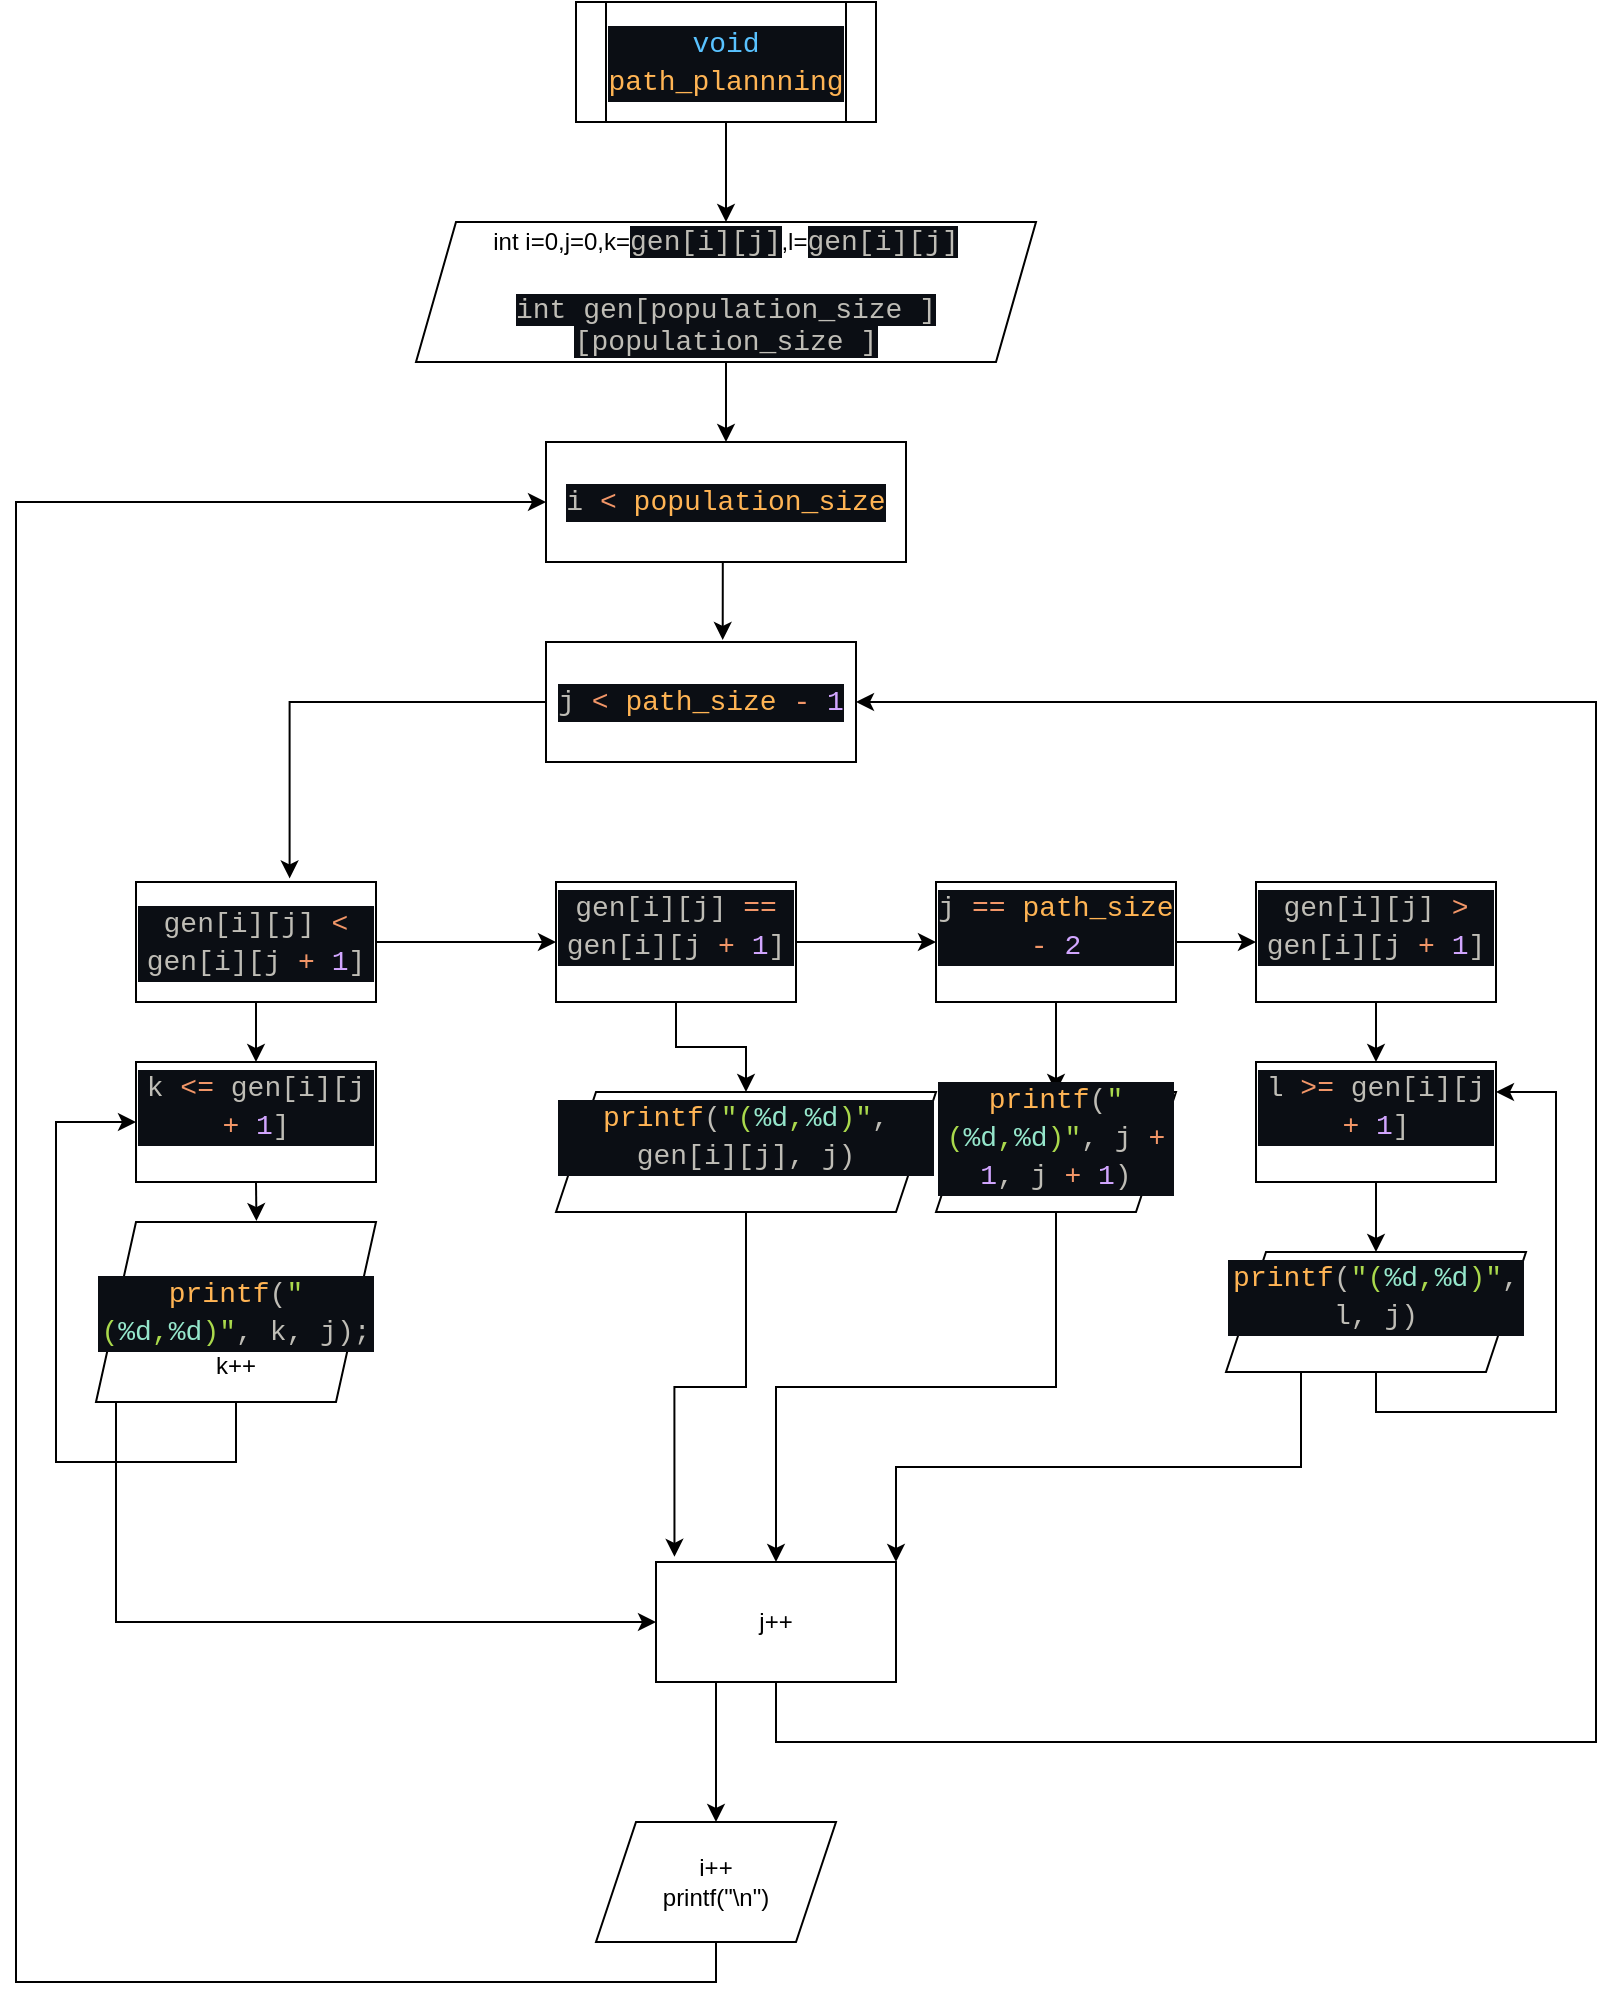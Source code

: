 <mxfile version="20.7.4" type="device"><diagram id="C5RBs43oDa-KdzZeNtuy" name="Page-1"><mxGraphModel dx="2625" dy="1468" grid="1" gridSize="10" guides="1" tooltips="1" connect="1" arrows="1" fold="1" page="1" pageScale="1" pageWidth="827" pageHeight="1169" math="0" shadow="0"><root><mxCell id="WIyWlLk6GJQsqaUBKTNV-0"/><mxCell id="WIyWlLk6GJQsqaUBKTNV-1" parent="WIyWlLk6GJQsqaUBKTNV-0"/><mxCell id="CQpk1y4BakxCXjihUG9h-25" style="edgeStyle=orthogonalEdgeStyle;rounded=0;orthogonalLoop=1;jettySize=auto;html=1;exitX=0.5;exitY=1;exitDx=0;exitDy=0;entryX=0.5;entryY=0;entryDx=0;entryDy=0;" edge="1" parent="WIyWlLk6GJQsqaUBKTNV-1" source="CQpk1y4BakxCXjihUG9h-0" target="CQpk1y4BakxCXjihUG9h-1"><mxGeometry relative="1" as="geometry"/></mxCell><mxCell id="CQpk1y4BakxCXjihUG9h-0" value="&lt;div style=&quot;color: rgb(191, 189, 182); background-color: rgb(11, 14, 20); font-family: Consolas, &amp;quot;Courier New&amp;quot;, monospace; font-size: 14px; line-height: 19px;&quot;&gt;&lt;span style=&quot;color: #59c2ff;&quot;&gt;void&lt;/span&gt; &lt;span style=&quot;color: #ffb454;&quot;&gt;path_plannning&lt;/span&gt;&lt;/div&gt;" style="shape=process;whiteSpace=wrap;html=1;backgroundOutline=1;" vertex="1" parent="WIyWlLk6GJQsqaUBKTNV-1"><mxGeometry x="310" y="40" width="150" height="60" as="geometry"/></mxCell><mxCell id="CQpk1y4BakxCXjihUG9h-24" style="edgeStyle=orthogonalEdgeStyle;rounded=0;orthogonalLoop=1;jettySize=auto;html=1;exitX=0.5;exitY=1;exitDx=0;exitDy=0;entryX=0.5;entryY=0;entryDx=0;entryDy=0;" edge="1" parent="WIyWlLk6GJQsqaUBKTNV-1" source="CQpk1y4BakxCXjihUG9h-1" target="CQpk1y4BakxCXjihUG9h-2"><mxGeometry relative="1" as="geometry"/></mxCell><mxCell id="CQpk1y4BakxCXjihUG9h-1" value="int i=0,j=0,k=&lt;span style=&quot;background-color: rgb(11, 14, 20); color: rgb(191, 189, 182); font-family: Consolas, &amp;quot;Courier New&amp;quot;, monospace; font-size: 14px;&quot;&gt;gen&lt;/span&gt;&lt;span style=&quot;background-color: rgb(11, 14, 20); color: rgb(191, 189, 182); font-family: Consolas, &amp;quot;Courier New&amp;quot;, monospace; font-size: 14px;&quot;&gt;[&lt;/span&gt;&lt;span style=&quot;background-color: rgb(11, 14, 20); color: rgb(191, 189, 182); font-family: Consolas, &amp;quot;Courier New&amp;quot;, monospace; font-size: 14px;&quot;&gt;i&lt;/span&gt;&lt;span style=&quot;background-color: rgb(11, 14, 20); color: rgb(191, 189, 182); font-family: Consolas, &amp;quot;Courier New&amp;quot;, monospace; font-size: 14px;&quot;&gt;][&lt;/span&gt;&lt;span style=&quot;background-color: rgb(11, 14, 20); color: rgb(191, 189, 182); font-family: Consolas, &amp;quot;Courier New&amp;quot;, monospace; font-size: 14px;&quot;&gt;j&lt;/span&gt;&lt;span style=&quot;background-color: rgb(11, 14, 20); color: rgb(191, 189, 182); font-family: Consolas, &amp;quot;Courier New&amp;quot;, monospace; font-size: 14px;&quot;&gt;]&lt;/span&gt;&lt;span style=&quot;background-color: initial;&quot;&gt;,l=&lt;/span&gt;&lt;span style=&quot;background-color: rgb(11, 14, 20); color: rgb(191, 189, 182); font-family: Consolas, &amp;quot;Courier New&amp;quot;, monospace; font-size: 14px;&quot;&gt;gen&lt;/span&gt;&lt;span style=&quot;background-color: rgb(11, 14, 20); color: rgb(191, 189, 182); font-family: Consolas, &amp;quot;Courier New&amp;quot;, monospace; font-size: 14px;&quot;&gt;[&lt;/span&gt;&lt;span style=&quot;background-color: rgb(11, 14, 20); color: rgb(191, 189, 182); font-family: Consolas, &amp;quot;Courier New&amp;quot;, monospace; font-size: 14px;&quot;&gt;i&lt;/span&gt;&lt;span style=&quot;background-color: rgb(11, 14, 20); color: rgb(191, 189, 182); font-family: Consolas, &amp;quot;Courier New&amp;quot;, monospace; font-size: 14px;&quot;&gt;][&lt;/span&gt;&lt;span style=&quot;background-color: rgb(11, 14, 20); color: rgb(191, 189, 182); font-family: Consolas, &amp;quot;Courier New&amp;quot;, monospace; font-size: 14px;&quot;&gt;j&lt;/span&gt;&lt;span style=&quot;background-color: rgb(11, 14, 20); color: rgb(191, 189, 182); font-family: Consolas, &amp;quot;Courier New&amp;quot;, monospace; font-size: 14px;&quot;&gt;]&lt;br&gt;&lt;br&gt;int gen[population_size ][population_size ]&lt;br&gt;&lt;/span&gt;" style="shape=parallelogram;perimeter=parallelogramPerimeter;whiteSpace=wrap;html=1;fixedSize=1;" vertex="1" parent="WIyWlLk6GJQsqaUBKTNV-1"><mxGeometry x="230" y="150" width="310" height="70" as="geometry"/></mxCell><mxCell id="CQpk1y4BakxCXjihUG9h-23" style="edgeStyle=orthogonalEdgeStyle;rounded=0;orthogonalLoop=1;jettySize=auto;html=1;exitX=0.5;exitY=1;exitDx=0;exitDy=0;entryX=0.57;entryY=-0.017;entryDx=0;entryDy=0;entryPerimeter=0;" edge="1" parent="WIyWlLk6GJQsqaUBKTNV-1" source="CQpk1y4BakxCXjihUG9h-2" target="CQpk1y4BakxCXjihUG9h-3"><mxGeometry relative="1" as="geometry"/></mxCell><mxCell id="CQpk1y4BakxCXjihUG9h-2" value="&lt;div style=&quot;color: rgb(191, 189, 182); background-color: rgb(11, 14, 20); font-family: Consolas, &amp;quot;Courier New&amp;quot;, monospace; font-size: 14px; line-height: 19px;&quot;&gt;i &lt;span style=&quot;color: #f29668;&quot;&gt;&amp;lt;&lt;/span&gt; &lt;span style=&quot;color: #ffb454;&quot;&gt;population_size&lt;/span&gt;&lt;/div&gt;" style="rounded=0;whiteSpace=wrap;html=1;" vertex="1" parent="WIyWlLk6GJQsqaUBKTNV-1"><mxGeometry x="295" y="260" width="180" height="60" as="geometry"/></mxCell><mxCell id="CQpk1y4BakxCXjihUG9h-19" style="edgeStyle=orthogonalEdgeStyle;rounded=0;orthogonalLoop=1;jettySize=auto;html=1;exitX=0;exitY=0.5;exitDx=0;exitDy=0;entryX=0.64;entryY=-0.03;entryDx=0;entryDy=0;entryPerimeter=0;" edge="1" parent="WIyWlLk6GJQsqaUBKTNV-1" source="CQpk1y4BakxCXjihUG9h-3" target="CQpk1y4BakxCXjihUG9h-4"><mxGeometry relative="1" as="geometry"/></mxCell><mxCell id="CQpk1y4BakxCXjihUG9h-3" value="&lt;div style=&quot;color: rgb(191, 189, 182); background-color: rgb(11, 14, 20); font-family: Consolas, &amp;quot;Courier New&amp;quot;, monospace; font-size: 14px; line-height: 19px;&quot;&gt;j &lt;span style=&quot;color: #f29668;&quot;&gt;&amp;lt;&lt;/span&gt; &lt;span style=&quot;color: #ffb454;&quot;&gt;path_size&lt;/span&gt; &lt;span style=&quot;color: #f29668;&quot;&gt;-&lt;/span&gt; &lt;span style=&quot;color: #d2a6ff;&quot;&gt;1&lt;/span&gt;&lt;/div&gt;" style="rounded=0;whiteSpace=wrap;html=1;" vertex="1" parent="WIyWlLk6GJQsqaUBKTNV-1"><mxGeometry x="295" y="360" width="155" height="60" as="geometry"/></mxCell><mxCell id="CQpk1y4BakxCXjihUG9h-14" style="edgeStyle=orthogonalEdgeStyle;rounded=0;orthogonalLoop=1;jettySize=auto;html=1;exitX=0.5;exitY=1;exitDx=0;exitDy=0;entryX=0.5;entryY=0;entryDx=0;entryDy=0;" edge="1" parent="WIyWlLk6GJQsqaUBKTNV-1" source="CQpk1y4BakxCXjihUG9h-4" target="CQpk1y4BakxCXjihUG9h-8"><mxGeometry relative="1" as="geometry"/></mxCell><mxCell id="CQpk1y4BakxCXjihUG9h-20" style="edgeStyle=orthogonalEdgeStyle;rounded=0;orthogonalLoop=1;jettySize=auto;html=1;exitX=1;exitY=0.5;exitDx=0;exitDy=0;entryX=0;entryY=0.5;entryDx=0;entryDy=0;" edge="1" parent="WIyWlLk6GJQsqaUBKTNV-1" source="CQpk1y4BakxCXjihUG9h-4" target="CQpk1y4BakxCXjihUG9h-5"><mxGeometry relative="1" as="geometry"/></mxCell><mxCell id="CQpk1y4BakxCXjihUG9h-4" value="&lt;div style=&quot;color: rgb(191, 189, 182); background-color: rgb(11, 14, 20); font-family: Consolas, &amp;quot;Courier New&amp;quot;, monospace; font-size: 14px; line-height: 19px;&quot;&gt;gen[i][j] &lt;span style=&quot;color: #f29668;&quot;&gt;&amp;lt;&lt;/span&gt; gen[i][j &lt;span style=&quot;color: #f29668;&quot;&gt;+&lt;/span&gt; &lt;span style=&quot;color: #d2a6ff;&quot;&gt;1&lt;/span&gt;]&lt;/div&gt;" style="rounded=0;whiteSpace=wrap;html=1;" vertex="1" parent="WIyWlLk6GJQsqaUBKTNV-1"><mxGeometry x="90" y="480" width="120" height="60" as="geometry"/></mxCell><mxCell id="CQpk1y4BakxCXjihUG9h-21" style="edgeStyle=orthogonalEdgeStyle;rounded=0;orthogonalLoop=1;jettySize=auto;html=1;exitX=1;exitY=0.5;exitDx=0;exitDy=0;entryX=0;entryY=0.5;entryDx=0;entryDy=0;" edge="1" parent="WIyWlLk6GJQsqaUBKTNV-1" source="CQpk1y4BakxCXjihUG9h-5" target="CQpk1y4BakxCXjihUG9h-6"><mxGeometry relative="1" as="geometry"/></mxCell><mxCell id="CQpk1y4BakxCXjihUG9h-27" style="edgeStyle=orthogonalEdgeStyle;rounded=0;orthogonalLoop=1;jettySize=auto;html=1;exitX=0.5;exitY=1;exitDx=0;exitDy=0;" edge="1" parent="WIyWlLk6GJQsqaUBKTNV-1" source="CQpk1y4BakxCXjihUG9h-5" target="CQpk1y4BakxCXjihUG9h-26"><mxGeometry relative="1" as="geometry"/></mxCell><mxCell id="CQpk1y4BakxCXjihUG9h-5" value="&#10;&lt;div style=&quot;color: rgb(191, 189, 182); background-color: rgb(11, 14, 20); font-family: Consolas, &amp;quot;Courier New&amp;quot;, monospace; font-weight: normal; font-size: 14px; line-height: 19px;&quot;&gt;&lt;div&gt;&lt;span style=&quot;color: #bfbdb6;&quot;&gt;gen&lt;/span&gt;&lt;span style=&quot;color: #bfbdb6;&quot;&gt;[&lt;/span&gt;&lt;span style=&quot;color: #bfbdb6;&quot;&gt;i&lt;/span&gt;&lt;span style=&quot;color: #bfbdb6;&quot;&gt;][&lt;/span&gt;&lt;span style=&quot;color: #bfbdb6;&quot;&gt;j&lt;/span&gt;&lt;span style=&quot;color: #bfbdb6;&quot;&gt;] &lt;/span&gt;&lt;span style=&quot;color: #f29668;&quot;&gt;==&lt;/span&gt;&lt;span style=&quot;color: #bfbdb6;&quot;&gt; &lt;/span&gt;&lt;span style=&quot;color: #bfbdb6;&quot;&gt;gen&lt;/span&gt;&lt;span style=&quot;color: #bfbdb6;&quot;&gt;[&lt;/span&gt;&lt;span style=&quot;color: #bfbdb6;&quot;&gt;i&lt;/span&gt;&lt;span style=&quot;color: #bfbdb6;&quot;&gt;][&lt;/span&gt;&lt;span style=&quot;color: #bfbdb6;&quot;&gt;j&lt;/span&gt;&lt;span style=&quot;color: #bfbdb6;&quot;&gt; &lt;/span&gt;&lt;span style=&quot;color: #f29668;&quot;&gt;+&lt;/span&gt;&lt;span style=&quot;color: #bfbdb6;&quot;&gt; &lt;/span&gt;&lt;span style=&quot;color: #d2a6ff;&quot;&gt;1&lt;/span&gt;&lt;span style=&quot;color: #bfbdb6;&quot;&gt;]&lt;/span&gt;&lt;/div&gt;&lt;/div&gt;&#10;&#10;" style="rounded=0;whiteSpace=wrap;html=1;" vertex="1" parent="WIyWlLk6GJQsqaUBKTNV-1"><mxGeometry x="300" y="480" width="120" height="60" as="geometry"/></mxCell><mxCell id="CQpk1y4BakxCXjihUG9h-22" style="edgeStyle=orthogonalEdgeStyle;rounded=0;orthogonalLoop=1;jettySize=auto;html=1;exitX=1;exitY=0.5;exitDx=0;exitDy=0;entryX=0;entryY=0.5;entryDx=0;entryDy=0;" edge="1" parent="WIyWlLk6GJQsqaUBKTNV-1" source="CQpk1y4BakxCXjihUG9h-6" target="CQpk1y4BakxCXjihUG9h-7"><mxGeometry relative="1" as="geometry"/></mxCell><mxCell id="CQpk1y4BakxCXjihUG9h-29" style="edgeStyle=orthogonalEdgeStyle;rounded=0;orthogonalLoop=1;jettySize=auto;html=1;exitX=0.5;exitY=1;exitDx=0;exitDy=0;entryX=0.5;entryY=0;entryDx=0;entryDy=0;" edge="1" parent="WIyWlLk6GJQsqaUBKTNV-1" source="CQpk1y4BakxCXjihUG9h-6" target="CQpk1y4BakxCXjihUG9h-28"><mxGeometry relative="1" as="geometry"/></mxCell><mxCell id="CQpk1y4BakxCXjihUG9h-6" value="&#10;&lt;div style=&quot;color: rgb(191, 189, 182); background-color: rgb(11, 14, 20); font-family: Consolas, &amp;quot;Courier New&amp;quot;, monospace; font-weight: normal; font-size: 14px; line-height: 19px;&quot;&gt;&lt;div&gt;&lt;span style=&quot;color: #bfbdb6;&quot;&gt;j&lt;/span&gt;&lt;span style=&quot;color: #bfbdb6;&quot;&gt; &lt;/span&gt;&lt;span style=&quot;color: #f29668;&quot;&gt;==&lt;/span&gt;&lt;span style=&quot;color: #bfbdb6;&quot;&gt; &lt;/span&gt;&lt;span style=&quot;color: #ffb454;&quot;&gt;path_size&lt;/span&gt;&lt;span style=&quot;color: #bfbdb6;&quot;&gt; &lt;/span&gt;&lt;span style=&quot;color: #f29668;&quot;&gt;-&lt;/span&gt;&lt;span style=&quot;color: #bfbdb6;&quot;&gt; &lt;/span&gt;&lt;span style=&quot;color: #d2a6ff;&quot;&gt;2&lt;/span&gt;&lt;/div&gt;&lt;/div&gt;&#10;&#10;" style="rounded=0;whiteSpace=wrap;html=1;" vertex="1" parent="WIyWlLk6GJQsqaUBKTNV-1"><mxGeometry x="490" y="480" width="120" height="60" as="geometry"/></mxCell><mxCell id="CQpk1y4BakxCXjihUG9h-15" style="edgeStyle=orthogonalEdgeStyle;rounded=0;orthogonalLoop=1;jettySize=auto;html=1;exitX=0.5;exitY=1;exitDx=0;exitDy=0;" edge="1" parent="WIyWlLk6GJQsqaUBKTNV-1" source="CQpk1y4BakxCXjihUG9h-7" target="CQpk1y4BakxCXjihUG9h-9"><mxGeometry relative="1" as="geometry"/></mxCell><mxCell id="CQpk1y4BakxCXjihUG9h-7" value="&#10;&lt;div style=&quot;color: rgb(191, 189, 182); background-color: rgb(11, 14, 20); font-family: Consolas, &amp;quot;Courier New&amp;quot;, monospace; font-weight: normal; font-size: 14px; line-height: 19px;&quot;&gt;&lt;div&gt;&lt;span style=&quot;color: #bfbdb6;&quot;&gt;gen&lt;/span&gt;&lt;span style=&quot;color: #bfbdb6;&quot;&gt;[&lt;/span&gt;&lt;span style=&quot;color: #bfbdb6;&quot;&gt;i&lt;/span&gt;&lt;span style=&quot;color: #bfbdb6;&quot;&gt;][&lt;/span&gt;&lt;span style=&quot;color: #bfbdb6;&quot;&gt;j&lt;/span&gt;&lt;span style=&quot;color: #bfbdb6;&quot;&gt;] &lt;/span&gt;&lt;span style=&quot;color: #f29668;&quot;&gt;&amp;gt;&lt;/span&gt;&lt;span style=&quot;color: #bfbdb6;&quot;&gt; &lt;/span&gt;&lt;span style=&quot;color: #bfbdb6;&quot;&gt;gen&lt;/span&gt;&lt;span style=&quot;color: #bfbdb6;&quot;&gt;[&lt;/span&gt;&lt;span style=&quot;color: #bfbdb6;&quot;&gt;i&lt;/span&gt;&lt;span style=&quot;color: #bfbdb6;&quot;&gt;][&lt;/span&gt;&lt;span style=&quot;color: #bfbdb6;&quot;&gt;j&lt;/span&gt;&lt;span style=&quot;color: #bfbdb6;&quot;&gt; &lt;/span&gt;&lt;span style=&quot;color: #f29668;&quot;&gt;+&lt;/span&gt;&lt;span style=&quot;color: #bfbdb6;&quot;&gt; &lt;/span&gt;&lt;span style=&quot;color: #d2a6ff;&quot;&gt;1&lt;/span&gt;&lt;span style=&quot;color: #bfbdb6;&quot;&gt;]&lt;/span&gt;&lt;/div&gt;&lt;/div&gt;&#10;&#10;" style="rounded=0;whiteSpace=wrap;html=1;" vertex="1" parent="WIyWlLk6GJQsqaUBKTNV-1"><mxGeometry x="650" y="480" width="120" height="60" as="geometry"/></mxCell><mxCell id="CQpk1y4BakxCXjihUG9h-47" style="edgeStyle=orthogonalEdgeStyle;rounded=0;orthogonalLoop=1;jettySize=auto;html=1;exitX=0.5;exitY=1;exitDx=0;exitDy=0;entryX=0.573;entryY=-0.005;entryDx=0;entryDy=0;entryPerimeter=0;" edge="1" parent="WIyWlLk6GJQsqaUBKTNV-1" source="CQpk1y4BakxCXjihUG9h-8" target="CQpk1y4BakxCXjihUG9h-10"><mxGeometry relative="1" as="geometry"/></mxCell><mxCell id="CQpk1y4BakxCXjihUG9h-8" value="&#10;&lt;div style=&quot;color: rgb(191, 189, 182); background-color: rgb(11, 14, 20); font-family: Consolas, &amp;quot;Courier New&amp;quot;, monospace; font-weight: normal; font-size: 14px; line-height: 19px;&quot;&gt;&lt;div&gt;&lt;span style=&quot;color: #bfbdb6;&quot;&gt;k&lt;/span&gt;&lt;span style=&quot;color: #bfbdb6;&quot;&gt; &lt;/span&gt;&lt;span style=&quot;color: #f29668;&quot;&gt;&amp;lt;=&lt;/span&gt;&lt;span style=&quot;color: #bfbdb6;&quot;&gt; &lt;/span&gt;&lt;span style=&quot;color: #bfbdb6;&quot;&gt;gen&lt;/span&gt;&lt;span style=&quot;color: #bfbdb6;&quot;&gt;[&lt;/span&gt;&lt;span style=&quot;color: #bfbdb6;&quot;&gt;i&lt;/span&gt;&lt;span style=&quot;color: #bfbdb6;&quot;&gt;][&lt;/span&gt;&lt;span style=&quot;color: #bfbdb6;&quot;&gt;j&lt;/span&gt;&lt;span style=&quot;color: #bfbdb6;&quot;&gt; &lt;/span&gt;&lt;span style=&quot;color: #f29668;&quot;&gt;+&lt;/span&gt;&lt;span style=&quot;color: #bfbdb6;&quot;&gt; &lt;/span&gt;&lt;span style=&quot;color: #d2a6ff;&quot;&gt;1&lt;/span&gt;&lt;span style=&quot;color: #bfbdb6;&quot;&gt;]&lt;/span&gt;&lt;/div&gt;&lt;/div&gt;&#10;&#10;" style="rounded=0;whiteSpace=wrap;html=1;" vertex="1" parent="WIyWlLk6GJQsqaUBKTNV-1"><mxGeometry x="90" y="570" width="120" height="60" as="geometry"/></mxCell><mxCell id="CQpk1y4BakxCXjihUG9h-18" style="edgeStyle=orthogonalEdgeStyle;rounded=0;orthogonalLoop=1;jettySize=auto;html=1;exitX=0.5;exitY=1;exitDx=0;exitDy=0;" edge="1" parent="WIyWlLk6GJQsqaUBKTNV-1" source="CQpk1y4BakxCXjihUG9h-9" target="CQpk1y4BakxCXjihUG9h-16"><mxGeometry relative="1" as="geometry"/></mxCell><mxCell id="CQpk1y4BakxCXjihUG9h-9" value="&#10;&lt;div style=&quot;color: rgb(191, 189, 182); background-color: rgb(11, 14, 20); font-family: Consolas, &amp;quot;Courier New&amp;quot;, monospace; font-weight: normal; font-size: 14px; line-height: 19px;&quot;&gt;&lt;div&gt;&lt;span style=&quot;color: #bfbdb6;&quot;&gt;l&lt;/span&gt;&lt;span style=&quot;color: #bfbdb6;&quot;&gt; &lt;/span&gt;&lt;span style=&quot;color: #f29668;&quot;&gt;&amp;gt;=&lt;/span&gt;&lt;span style=&quot;color: #bfbdb6;&quot;&gt; &lt;/span&gt;&lt;span style=&quot;color: #bfbdb6;&quot;&gt;gen&lt;/span&gt;&lt;span style=&quot;color: #bfbdb6;&quot;&gt;[&lt;/span&gt;&lt;span style=&quot;color: #bfbdb6;&quot;&gt;i&lt;/span&gt;&lt;span style=&quot;color: #bfbdb6;&quot;&gt;][&lt;/span&gt;&lt;span style=&quot;color: #bfbdb6;&quot;&gt;j&lt;/span&gt;&lt;span style=&quot;color: #bfbdb6;&quot;&gt; &lt;/span&gt;&lt;span style=&quot;color: #f29668;&quot;&gt;+&lt;/span&gt;&lt;span style=&quot;color: #bfbdb6;&quot;&gt; &lt;/span&gt;&lt;span style=&quot;color: #d2a6ff;&quot;&gt;1&lt;/span&gt;&lt;span style=&quot;color: #bfbdb6;&quot;&gt;]&lt;/span&gt;&lt;/div&gt;&lt;/div&gt;&#10;&#10;" style="rounded=0;whiteSpace=wrap;html=1;" vertex="1" parent="WIyWlLk6GJQsqaUBKTNV-1"><mxGeometry x="650" y="570" width="120" height="60" as="geometry"/></mxCell><mxCell id="CQpk1y4BakxCXjihUG9h-11" style="edgeStyle=orthogonalEdgeStyle;rounded=0;orthogonalLoop=1;jettySize=auto;html=1;exitX=0.5;exitY=1;exitDx=0;exitDy=0;entryX=0;entryY=0.5;entryDx=0;entryDy=0;" edge="1" parent="WIyWlLk6GJQsqaUBKTNV-1" source="CQpk1y4BakxCXjihUG9h-10" target="CQpk1y4BakxCXjihUG9h-8"><mxGeometry relative="1" as="geometry"><mxPoint x="80" y="610" as="targetPoint"/><Array as="points"><mxPoint x="140" y="770"/><mxPoint x="50" y="770"/><mxPoint x="50" y="600"/></Array></mxGeometry></mxCell><mxCell id="CQpk1y4BakxCXjihUG9h-38" style="edgeStyle=orthogonalEdgeStyle;rounded=0;orthogonalLoop=1;jettySize=auto;html=1;exitX=0;exitY=0.5;exitDx=0;exitDy=0;entryX=0;entryY=0.5;entryDx=0;entryDy=0;" edge="1" parent="WIyWlLk6GJQsqaUBKTNV-1" source="CQpk1y4BakxCXjihUG9h-10" target="CQpk1y4BakxCXjihUG9h-37"><mxGeometry relative="1" as="geometry"><Array as="points"><mxPoint x="80" y="850"/></Array></mxGeometry></mxCell><mxCell id="CQpk1y4BakxCXjihUG9h-10" value="&lt;br&gt;&lt;div style=&quot;color: rgb(191, 189, 182); background-color: rgb(11, 14, 20); font-family: Consolas, &amp;quot;Courier New&amp;quot;, monospace; font-weight: normal; font-size: 14px; line-height: 19px;&quot;&gt;&lt;div&gt;&lt;span style=&quot;color: #ffb454;&quot;&gt;printf&lt;/span&gt;&lt;span style=&quot;color: #bfbdb6;&quot;&gt;(&lt;/span&gt;&lt;span style=&quot;color: #aad94c;&quot;&gt;&quot;(&lt;/span&gt;&lt;span style=&quot;color: #95e6cb;&quot;&gt;%d&lt;/span&gt;&lt;span style=&quot;color: #aad94c;&quot;&gt;,&lt;/span&gt;&lt;span style=&quot;color: #95e6cb;&quot;&gt;%d&lt;/span&gt;&lt;span style=&quot;color: #aad94c;&quot;&gt;)&quot;&lt;/span&gt;&lt;span style=&quot;color: #bfbdb6;&quot;&gt;,&lt;/span&gt;&lt;span style=&quot;color: #bfbdb6;&quot;&gt; &lt;/span&gt;&lt;span style=&quot;color: #bfbdb6;&quot;&gt;k&lt;/span&gt;&lt;span style=&quot;color: #bfbdb6;&quot;&gt;,&lt;/span&gt;&lt;span style=&quot;color: #bfbdb6;&quot;&gt; &lt;/span&gt;&lt;span style=&quot;color: #bfbdb6;&quot;&gt;j&lt;/span&gt;&lt;span style=&quot;color: #bfbdb6;&quot;&gt;)&lt;/span&gt;&lt;span style=&quot;color: #bfbdb6;&quot;&gt;;&lt;/span&gt;&lt;/div&gt;&lt;/div&gt;k++" style="shape=parallelogram;perimeter=parallelogramPerimeter;whiteSpace=wrap;html=1;fixedSize=1;" vertex="1" parent="WIyWlLk6GJQsqaUBKTNV-1"><mxGeometry x="70" y="650" width="140" height="90" as="geometry"/></mxCell><mxCell id="CQpk1y4BakxCXjihUG9h-41" style="edgeStyle=orthogonalEdgeStyle;rounded=0;orthogonalLoop=1;jettySize=auto;html=1;exitX=0.25;exitY=1;exitDx=0;exitDy=0;entryX=1;entryY=0;entryDx=0;entryDy=0;" edge="1" parent="WIyWlLk6GJQsqaUBKTNV-1" source="CQpk1y4BakxCXjihUG9h-16" target="CQpk1y4BakxCXjihUG9h-37"><mxGeometry relative="1" as="geometry"/></mxCell><mxCell id="CQpk1y4BakxCXjihUG9h-46" style="edgeStyle=orthogonalEdgeStyle;rounded=0;orthogonalLoop=1;jettySize=auto;html=1;exitX=0.5;exitY=1;exitDx=0;exitDy=0;entryX=1;entryY=0.25;entryDx=0;entryDy=0;" edge="1" parent="WIyWlLk6GJQsqaUBKTNV-1" source="CQpk1y4BakxCXjihUG9h-16" target="CQpk1y4BakxCXjihUG9h-9"><mxGeometry relative="1" as="geometry"><Array as="points"><mxPoint x="710" y="745"/><mxPoint x="800" y="745"/><mxPoint x="800" y="585"/></Array></mxGeometry></mxCell><mxCell id="CQpk1y4BakxCXjihUG9h-16" value="&#10;&lt;div style=&quot;color: rgb(191, 189, 182); background-color: rgb(11, 14, 20); font-family: Consolas, &amp;quot;Courier New&amp;quot;, monospace; font-weight: normal; font-size: 14px; line-height: 19px;&quot;&gt;&lt;div&gt;&lt;span style=&quot;color: #ffb454;&quot;&gt;printf&lt;/span&gt;&lt;span style=&quot;color: #bfbdb6;&quot;&gt;(&lt;/span&gt;&lt;span style=&quot;color: #aad94c;&quot;&gt;&quot;(&lt;/span&gt;&lt;span style=&quot;color: #95e6cb;&quot;&gt;%d&lt;/span&gt;&lt;span style=&quot;color: #aad94c;&quot;&gt;,&lt;/span&gt;&lt;span style=&quot;color: #95e6cb;&quot;&gt;%d&lt;/span&gt;&lt;span style=&quot;color: #aad94c;&quot;&gt;)&quot;&lt;/span&gt;&lt;span style=&quot;color: #bfbdb6;&quot;&gt;,&lt;/span&gt;&lt;span style=&quot;color: #bfbdb6;&quot;&gt; &lt;/span&gt;&lt;span style=&quot;color: #bfbdb6;&quot;&gt;l&lt;/span&gt;&lt;span style=&quot;color: #bfbdb6;&quot;&gt;,&lt;/span&gt;&lt;span style=&quot;color: #bfbdb6;&quot;&gt; &lt;/span&gt;&lt;span style=&quot;color: #bfbdb6;&quot;&gt;j&lt;/span&gt;&lt;span style=&quot;color: #bfbdb6;&quot;&gt;)&lt;/span&gt;&lt;/div&gt;&lt;/div&gt;&#10;&#10;" style="shape=parallelogram;perimeter=parallelogramPerimeter;whiteSpace=wrap;html=1;fixedSize=1;" vertex="1" parent="WIyWlLk6GJQsqaUBKTNV-1"><mxGeometry x="635" y="665" width="150" height="60" as="geometry"/></mxCell><mxCell id="CQpk1y4BakxCXjihUG9h-39" style="edgeStyle=orthogonalEdgeStyle;rounded=0;orthogonalLoop=1;jettySize=auto;html=1;exitX=0.5;exitY=1;exitDx=0;exitDy=0;entryX=0.077;entryY=-0.043;entryDx=0;entryDy=0;entryPerimeter=0;" edge="1" parent="WIyWlLk6GJQsqaUBKTNV-1" source="CQpk1y4BakxCXjihUG9h-26" target="CQpk1y4BakxCXjihUG9h-37"><mxGeometry relative="1" as="geometry"/></mxCell><mxCell id="CQpk1y4BakxCXjihUG9h-26" value="&#10;&lt;div style=&quot;color: rgb(191, 189, 182); background-color: rgb(11, 14, 20); font-family: Consolas, &amp;quot;Courier New&amp;quot;, monospace; font-weight: normal; font-size: 14px; line-height: 19px;&quot;&gt;&lt;div&gt;&lt;span style=&quot;color: #ffb454;&quot;&gt;printf&lt;/span&gt;&lt;span style=&quot;color: #bfbdb6;&quot;&gt;(&lt;/span&gt;&lt;span style=&quot;color: #aad94c;&quot;&gt;&quot;(&lt;/span&gt;&lt;span style=&quot;color: #95e6cb;&quot;&gt;%d&lt;/span&gt;&lt;span style=&quot;color: #aad94c;&quot;&gt;,&lt;/span&gt;&lt;span style=&quot;color: #95e6cb;&quot;&gt;%d&lt;/span&gt;&lt;span style=&quot;color: #aad94c;&quot;&gt;)&quot;&lt;/span&gt;&lt;span style=&quot;color: #bfbdb6;&quot;&gt;,&lt;/span&gt;&lt;span style=&quot;color: #bfbdb6;&quot;&gt; &lt;/span&gt;&lt;span style=&quot;color: #bfbdb6;&quot;&gt;gen&lt;/span&gt;&lt;span style=&quot;color: #bfbdb6;&quot;&gt;[&lt;/span&gt;&lt;span style=&quot;color: #bfbdb6;&quot;&gt;i&lt;/span&gt;&lt;span style=&quot;color: #bfbdb6;&quot;&gt;][&lt;/span&gt;&lt;span style=&quot;color: #bfbdb6;&quot;&gt;j&lt;/span&gt;&lt;span style=&quot;color: #bfbdb6;&quot;&gt;]&lt;/span&gt;&lt;span style=&quot;color: #bfbdb6;&quot;&gt;,&lt;/span&gt;&lt;span style=&quot;color: #bfbdb6;&quot;&gt; &lt;/span&gt;&lt;span style=&quot;color: #bfbdb6;&quot;&gt;j&lt;/span&gt;&lt;span style=&quot;color: #bfbdb6;&quot;&gt;)&lt;/span&gt;&lt;/div&gt;&lt;/div&gt;&#10;&#10;" style="shape=parallelogram;perimeter=parallelogramPerimeter;whiteSpace=wrap;html=1;fixedSize=1;" vertex="1" parent="WIyWlLk6GJQsqaUBKTNV-1"><mxGeometry x="300" y="585" width="190" height="60" as="geometry"/></mxCell><mxCell id="CQpk1y4BakxCXjihUG9h-40" style="edgeStyle=orthogonalEdgeStyle;rounded=0;orthogonalLoop=1;jettySize=auto;html=1;exitX=0.5;exitY=1;exitDx=0;exitDy=0;entryX=0.5;entryY=0;entryDx=0;entryDy=0;" edge="1" parent="WIyWlLk6GJQsqaUBKTNV-1" source="CQpk1y4BakxCXjihUG9h-28" target="CQpk1y4BakxCXjihUG9h-37"><mxGeometry relative="1" as="geometry"/></mxCell><mxCell id="CQpk1y4BakxCXjihUG9h-28" value="&#10;&lt;div style=&quot;color: rgb(191, 189, 182); background-color: rgb(11, 14, 20); font-family: Consolas, &amp;quot;Courier New&amp;quot;, monospace; font-weight: normal; font-size: 14px; line-height: 19px;&quot;&gt;&lt;div&gt;&lt;span style=&quot;color: #ffb454;&quot;&gt;printf&lt;/span&gt;&lt;span style=&quot;color: #bfbdb6;&quot;&gt;(&lt;/span&gt;&lt;span style=&quot;color: #aad94c;&quot;&gt;&quot;(&lt;/span&gt;&lt;span style=&quot;color: #95e6cb;&quot;&gt;%d&lt;/span&gt;&lt;span style=&quot;color: #aad94c;&quot;&gt;,&lt;/span&gt;&lt;span style=&quot;color: #95e6cb;&quot;&gt;%d&lt;/span&gt;&lt;span style=&quot;color: #aad94c;&quot;&gt;)&quot;&lt;/span&gt;&lt;span style=&quot;color: #bfbdb6;&quot;&gt;,&lt;/span&gt;&lt;span style=&quot;color: #bfbdb6;&quot;&gt; &lt;/span&gt;&lt;span style=&quot;color: #bfbdb6;&quot;&gt;j&lt;/span&gt;&lt;span style=&quot;color: #bfbdb6;&quot;&gt; &lt;/span&gt;&lt;span style=&quot;color: #f29668;&quot;&gt;+&lt;/span&gt;&lt;span style=&quot;color: #bfbdb6;&quot;&gt; &lt;/span&gt;&lt;span style=&quot;color: #d2a6ff;&quot;&gt;1&lt;/span&gt;&lt;span style=&quot;color: #bfbdb6;&quot;&gt;,&lt;/span&gt;&lt;span style=&quot;color: #bfbdb6;&quot;&gt; &lt;/span&gt;&lt;span style=&quot;color: #bfbdb6;&quot;&gt;j&lt;/span&gt;&lt;span style=&quot;color: #bfbdb6;&quot;&gt; &lt;/span&gt;&lt;span style=&quot;color: #f29668;&quot;&gt;+&lt;/span&gt;&lt;span style=&quot;color: #bfbdb6;&quot;&gt; &lt;/span&gt;&lt;span style=&quot;color: #d2a6ff;&quot;&gt;1&lt;/span&gt;&lt;span style=&quot;color: #bfbdb6;&quot;&gt;)&lt;/span&gt;&lt;/div&gt;&lt;/div&gt;&#10;&#10;" style="shape=parallelogram;perimeter=parallelogramPerimeter;whiteSpace=wrap;html=1;fixedSize=1;" vertex="1" parent="WIyWlLk6GJQsqaUBKTNV-1"><mxGeometry x="490" y="585" width="120" height="60" as="geometry"/></mxCell><mxCell id="CQpk1y4BakxCXjihUG9h-42" style="edgeStyle=orthogonalEdgeStyle;rounded=0;orthogonalLoop=1;jettySize=auto;html=1;exitX=0.5;exitY=1;exitDx=0;exitDy=0;entryX=1;entryY=0.5;entryDx=0;entryDy=0;" edge="1" parent="WIyWlLk6GJQsqaUBKTNV-1" source="CQpk1y4BakxCXjihUG9h-37" target="CQpk1y4BakxCXjihUG9h-3"><mxGeometry relative="1" as="geometry"><mxPoint x="800" y="380" as="targetPoint"/><Array as="points"><mxPoint x="410" y="910"/><mxPoint x="820" y="910"/><mxPoint x="820" y="390"/></Array></mxGeometry></mxCell><mxCell id="CQpk1y4BakxCXjihUG9h-44" style="edgeStyle=orthogonalEdgeStyle;rounded=0;orthogonalLoop=1;jettySize=auto;html=1;exitX=0.25;exitY=1;exitDx=0;exitDy=0;" edge="1" parent="WIyWlLk6GJQsqaUBKTNV-1" source="CQpk1y4BakxCXjihUG9h-37" target="CQpk1y4BakxCXjihUG9h-43"><mxGeometry relative="1" as="geometry"/></mxCell><mxCell id="CQpk1y4BakxCXjihUG9h-37" value="j++" style="rounded=0;whiteSpace=wrap;html=1;" vertex="1" parent="WIyWlLk6GJQsqaUBKTNV-1"><mxGeometry x="350" y="820" width="120" height="60" as="geometry"/></mxCell><mxCell id="CQpk1y4BakxCXjihUG9h-45" style="edgeStyle=orthogonalEdgeStyle;rounded=0;orthogonalLoop=1;jettySize=auto;html=1;exitX=0.5;exitY=1;exitDx=0;exitDy=0;entryX=0;entryY=0.5;entryDx=0;entryDy=0;" edge="1" parent="WIyWlLk6GJQsqaUBKTNV-1" source="CQpk1y4BakxCXjihUG9h-43" target="CQpk1y4BakxCXjihUG9h-2"><mxGeometry relative="1" as="geometry"><Array as="points"><mxPoint x="380" y="1030"/><mxPoint x="30" y="1030"/><mxPoint x="30" y="290"/></Array></mxGeometry></mxCell><mxCell id="CQpk1y4BakxCXjihUG9h-43" value="i++&lt;br&gt;printf(&quot;\n&quot;)" style="shape=parallelogram;perimeter=parallelogramPerimeter;whiteSpace=wrap;html=1;fixedSize=1;" vertex="1" parent="WIyWlLk6GJQsqaUBKTNV-1"><mxGeometry x="320" y="950" width="120" height="60" as="geometry"/></mxCell></root></mxGraphModel></diagram></mxfile>